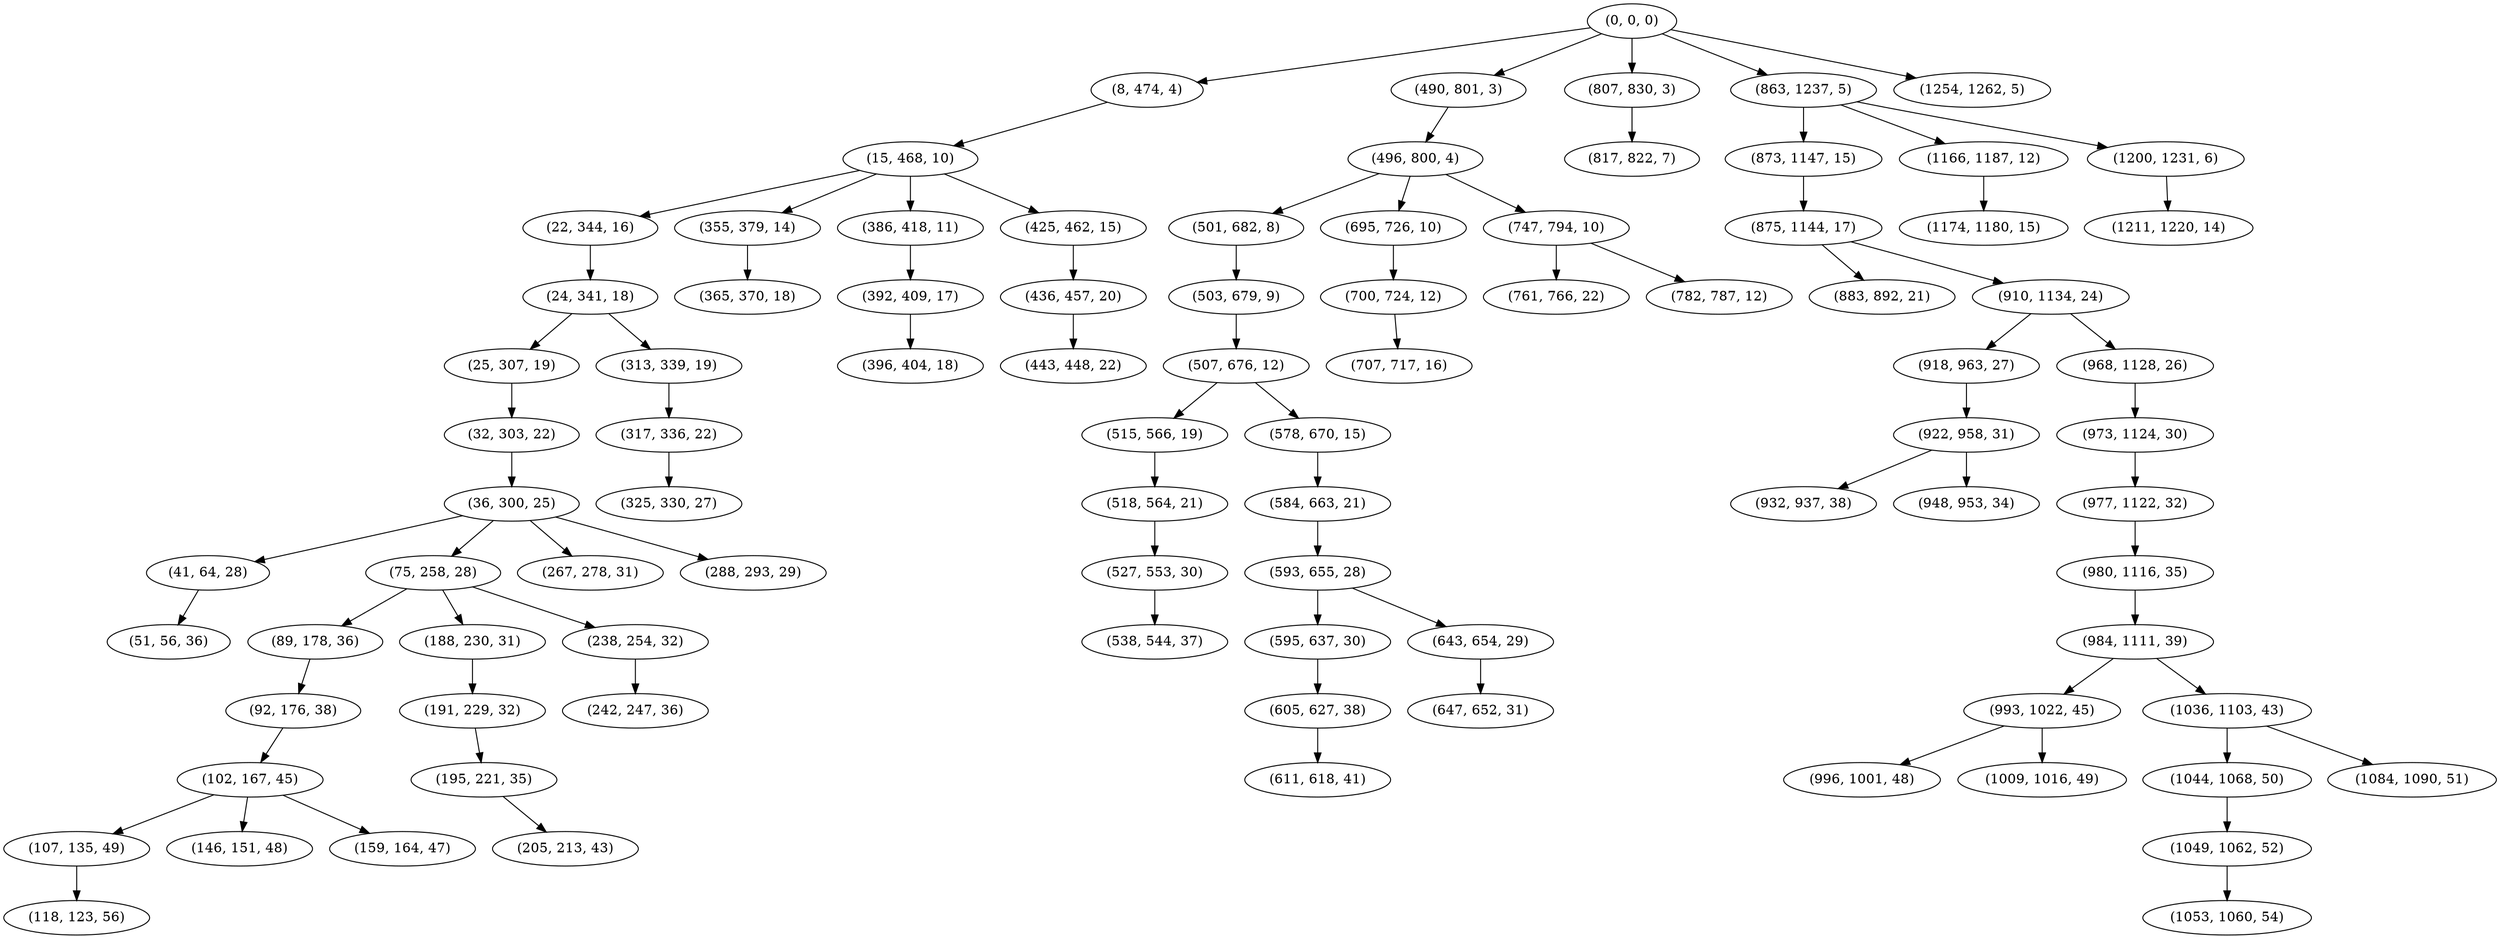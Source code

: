 digraph tree {
    "(0, 0, 0)";
    "(8, 474, 4)";
    "(15, 468, 10)";
    "(22, 344, 16)";
    "(24, 341, 18)";
    "(25, 307, 19)";
    "(32, 303, 22)";
    "(36, 300, 25)";
    "(41, 64, 28)";
    "(51, 56, 36)";
    "(75, 258, 28)";
    "(89, 178, 36)";
    "(92, 176, 38)";
    "(102, 167, 45)";
    "(107, 135, 49)";
    "(118, 123, 56)";
    "(146, 151, 48)";
    "(159, 164, 47)";
    "(188, 230, 31)";
    "(191, 229, 32)";
    "(195, 221, 35)";
    "(205, 213, 43)";
    "(238, 254, 32)";
    "(242, 247, 36)";
    "(267, 278, 31)";
    "(288, 293, 29)";
    "(313, 339, 19)";
    "(317, 336, 22)";
    "(325, 330, 27)";
    "(355, 379, 14)";
    "(365, 370, 18)";
    "(386, 418, 11)";
    "(392, 409, 17)";
    "(396, 404, 18)";
    "(425, 462, 15)";
    "(436, 457, 20)";
    "(443, 448, 22)";
    "(490, 801, 3)";
    "(496, 800, 4)";
    "(501, 682, 8)";
    "(503, 679, 9)";
    "(507, 676, 12)";
    "(515, 566, 19)";
    "(518, 564, 21)";
    "(527, 553, 30)";
    "(538, 544, 37)";
    "(578, 670, 15)";
    "(584, 663, 21)";
    "(593, 655, 28)";
    "(595, 637, 30)";
    "(605, 627, 38)";
    "(611, 618, 41)";
    "(643, 654, 29)";
    "(647, 652, 31)";
    "(695, 726, 10)";
    "(700, 724, 12)";
    "(707, 717, 16)";
    "(747, 794, 10)";
    "(761, 766, 22)";
    "(782, 787, 12)";
    "(807, 830, 3)";
    "(817, 822, 7)";
    "(863, 1237, 5)";
    "(873, 1147, 15)";
    "(875, 1144, 17)";
    "(883, 892, 21)";
    "(910, 1134, 24)";
    "(918, 963, 27)";
    "(922, 958, 31)";
    "(932, 937, 38)";
    "(948, 953, 34)";
    "(968, 1128, 26)";
    "(973, 1124, 30)";
    "(977, 1122, 32)";
    "(980, 1116, 35)";
    "(984, 1111, 39)";
    "(993, 1022, 45)";
    "(996, 1001, 48)";
    "(1009, 1016, 49)";
    "(1036, 1103, 43)";
    "(1044, 1068, 50)";
    "(1049, 1062, 52)";
    "(1053, 1060, 54)";
    "(1084, 1090, 51)";
    "(1166, 1187, 12)";
    "(1174, 1180, 15)";
    "(1200, 1231, 6)";
    "(1211, 1220, 14)";
    "(1254, 1262, 5)";
    "(0, 0, 0)" -> "(8, 474, 4)";
    "(0, 0, 0)" -> "(490, 801, 3)";
    "(0, 0, 0)" -> "(807, 830, 3)";
    "(0, 0, 0)" -> "(863, 1237, 5)";
    "(0, 0, 0)" -> "(1254, 1262, 5)";
    "(8, 474, 4)" -> "(15, 468, 10)";
    "(15, 468, 10)" -> "(22, 344, 16)";
    "(15, 468, 10)" -> "(355, 379, 14)";
    "(15, 468, 10)" -> "(386, 418, 11)";
    "(15, 468, 10)" -> "(425, 462, 15)";
    "(22, 344, 16)" -> "(24, 341, 18)";
    "(24, 341, 18)" -> "(25, 307, 19)";
    "(24, 341, 18)" -> "(313, 339, 19)";
    "(25, 307, 19)" -> "(32, 303, 22)";
    "(32, 303, 22)" -> "(36, 300, 25)";
    "(36, 300, 25)" -> "(41, 64, 28)";
    "(36, 300, 25)" -> "(75, 258, 28)";
    "(36, 300, 25)" -> "(267, 278, 31)";
    "(36, 300, 25)" -> "(288, 293, 29)";
    "(41, 64, 28)" -> "(51, 56, 36)";
    "(75, 258, 28)" -> "(89, 178, 36)";
    "(75, 258, 28)" -> "(188, 230, 31)";
    "(75, 258, 28)" -> "(238, 254, 32)";
    "(89, 178, 36)" -> "(92, 176, 38)";
    "(92, 176, 38)" -> "(102, 167, 45)";
    "(102, 167, 45)" -> "(107, 135, 49)";
    "(102, 167, 45)" -> "(146, 151, 48)";
    "(102, 167, 45)" -> "(159, 164, 47)";
    "(107, 135, 49)" -> "(118, 123, 56)";
    "(188, 230, 31)" -> "(191, 229, 32)";
    "(191, 229, 32)" -> "(195, 221, 35)";
    "(195, 221, 35)" -> "(205, 213, 43)";
    "(238, 254, 32)" -> "(242, 247, 36)";
    "(313, 339, 19)" -> "(317, 336, 22)";
    "(317, 336, 22)" -> "(325, 330, 27)";
    "(355, 379, 14)" -> "(365, 370, 18)";
    "(386, 418, 11)" -> "(392, 409, 17)";
    "(392, 409, 17)" -> "(396, 404, 18)";
    "(425, 462, 15)" -> "(436, 457, 20)";
    "(436, 457, 20)" -> "(443, 448, 22)";
    "(490, 801, 3)" -> "(496, 800, 4)";
    "(496, 800, 4)" -> "(501, 682, 8)";
    "(496, 800, 4)" -> "(695, 726, 10)";
    "(496, 800, 4)" -> "(747, 794, 10)";
    "(501, 682, 8)" -> "(503, 679, 9)";
    "(503, 679, 9)" -> "(507, 676, 12)";
    "(507, 676, 12)" -> "(515, 566, 19)";
    "(507, 676, 12)" -> "(578, 670, 15)";
    "(515, 566, 19)" -> "(518, 564, 21)";
    "(518, 564, 21)" -> "(527, 553, 30)";
    "(527, 553, 30)" -> "(538, 544, 37)";
    "(578, 670, 15)" -> "(584, 663, 21)";
    "(584, 663, 21)" -> "(593, 655, 28)";
    "(593, 655, 28)" -> "(595, 637, 30)";
    "(593, 655, 28)" -> "(643, 654, 29)";
    "(595, 637, 30)" -> "(605, 627, 38)";
    "(605, 627, 38)" -> "(611, 618, 41)";
    "(643, 654, 29)" -> "(647, 652, 31)";
    "(695, 726, 10)" -> "(700, 724, 12)";
    "(700, 724, 12)" -> "(707, 717, 16)";
    "(747, 794, 10)" -> "(761, 766, 22)";
    "(747, 794, 10)" -> "(782, 787, 12)";
    "(807, 830, 3)" -> "(817, 822, 7)";
    "(863, 1237, 5)" -> "(873, 1147, 15)";
    "(863, 1237, 5)" -> "(1166, 1187, 12)";
    "(863, 1237, 5)" -> "(1200, 1231, 6)";
    "(873, 1147, 15)" -> "(875, 1144, 17)";
    "(875, 1144, 17)" -> "(883, 892, 21)";
    "(875, 1144, 17)" -> "(910, 1134, 24)";
    "(910, 1134, 24)" -> "(918, 963, 27)";
    "(910, 1134, 24)" -> "(968, 1128, 26)";
    "(918, 963, 27)" -> "(922, 958, 31)";
    "(922, 958, 31)" -> "(932, 937, 38)";
    "(922, 958, 31)" -> "(948, 953, 34)";
    "(968, 1128, 26)" -> "(973, 1124, 30)";
    "(973, 1124, 30)" -> "(977, 1122, 32)";
    "(977, 1122, 32)" -> "(980, 1116, 35)";
    "(980, 1116, 35)" -> "(984, 1111, 39)";
    "(984, 1111, 39)" -> "(993, 1022, 45)";
    "(984, 1111, 39)" -> "(1036, 1103, 43)";
    "(993, 1022, 45)" -> "(996, 1001, 48)";
    "(993, 1022, 45)" -> "(1009, 1016, 49)";
    "(1036, 1103, 43)" -> "(1044, 1068, 50)";
    "(1036, 1103, 43)" -> "(1084, 1090, 51)";
    "(1044, 1068, 50)" -> "(1049, 1062, 52)";
    "(1049, 1062, 52)" -> "(1053, 1060, 54)";
    "(1166, 1187, 12)" -> "(1174, 1180, 15)";
    "(1200, 1231, 6)" -> "(1211, 1220, 14)";
}
